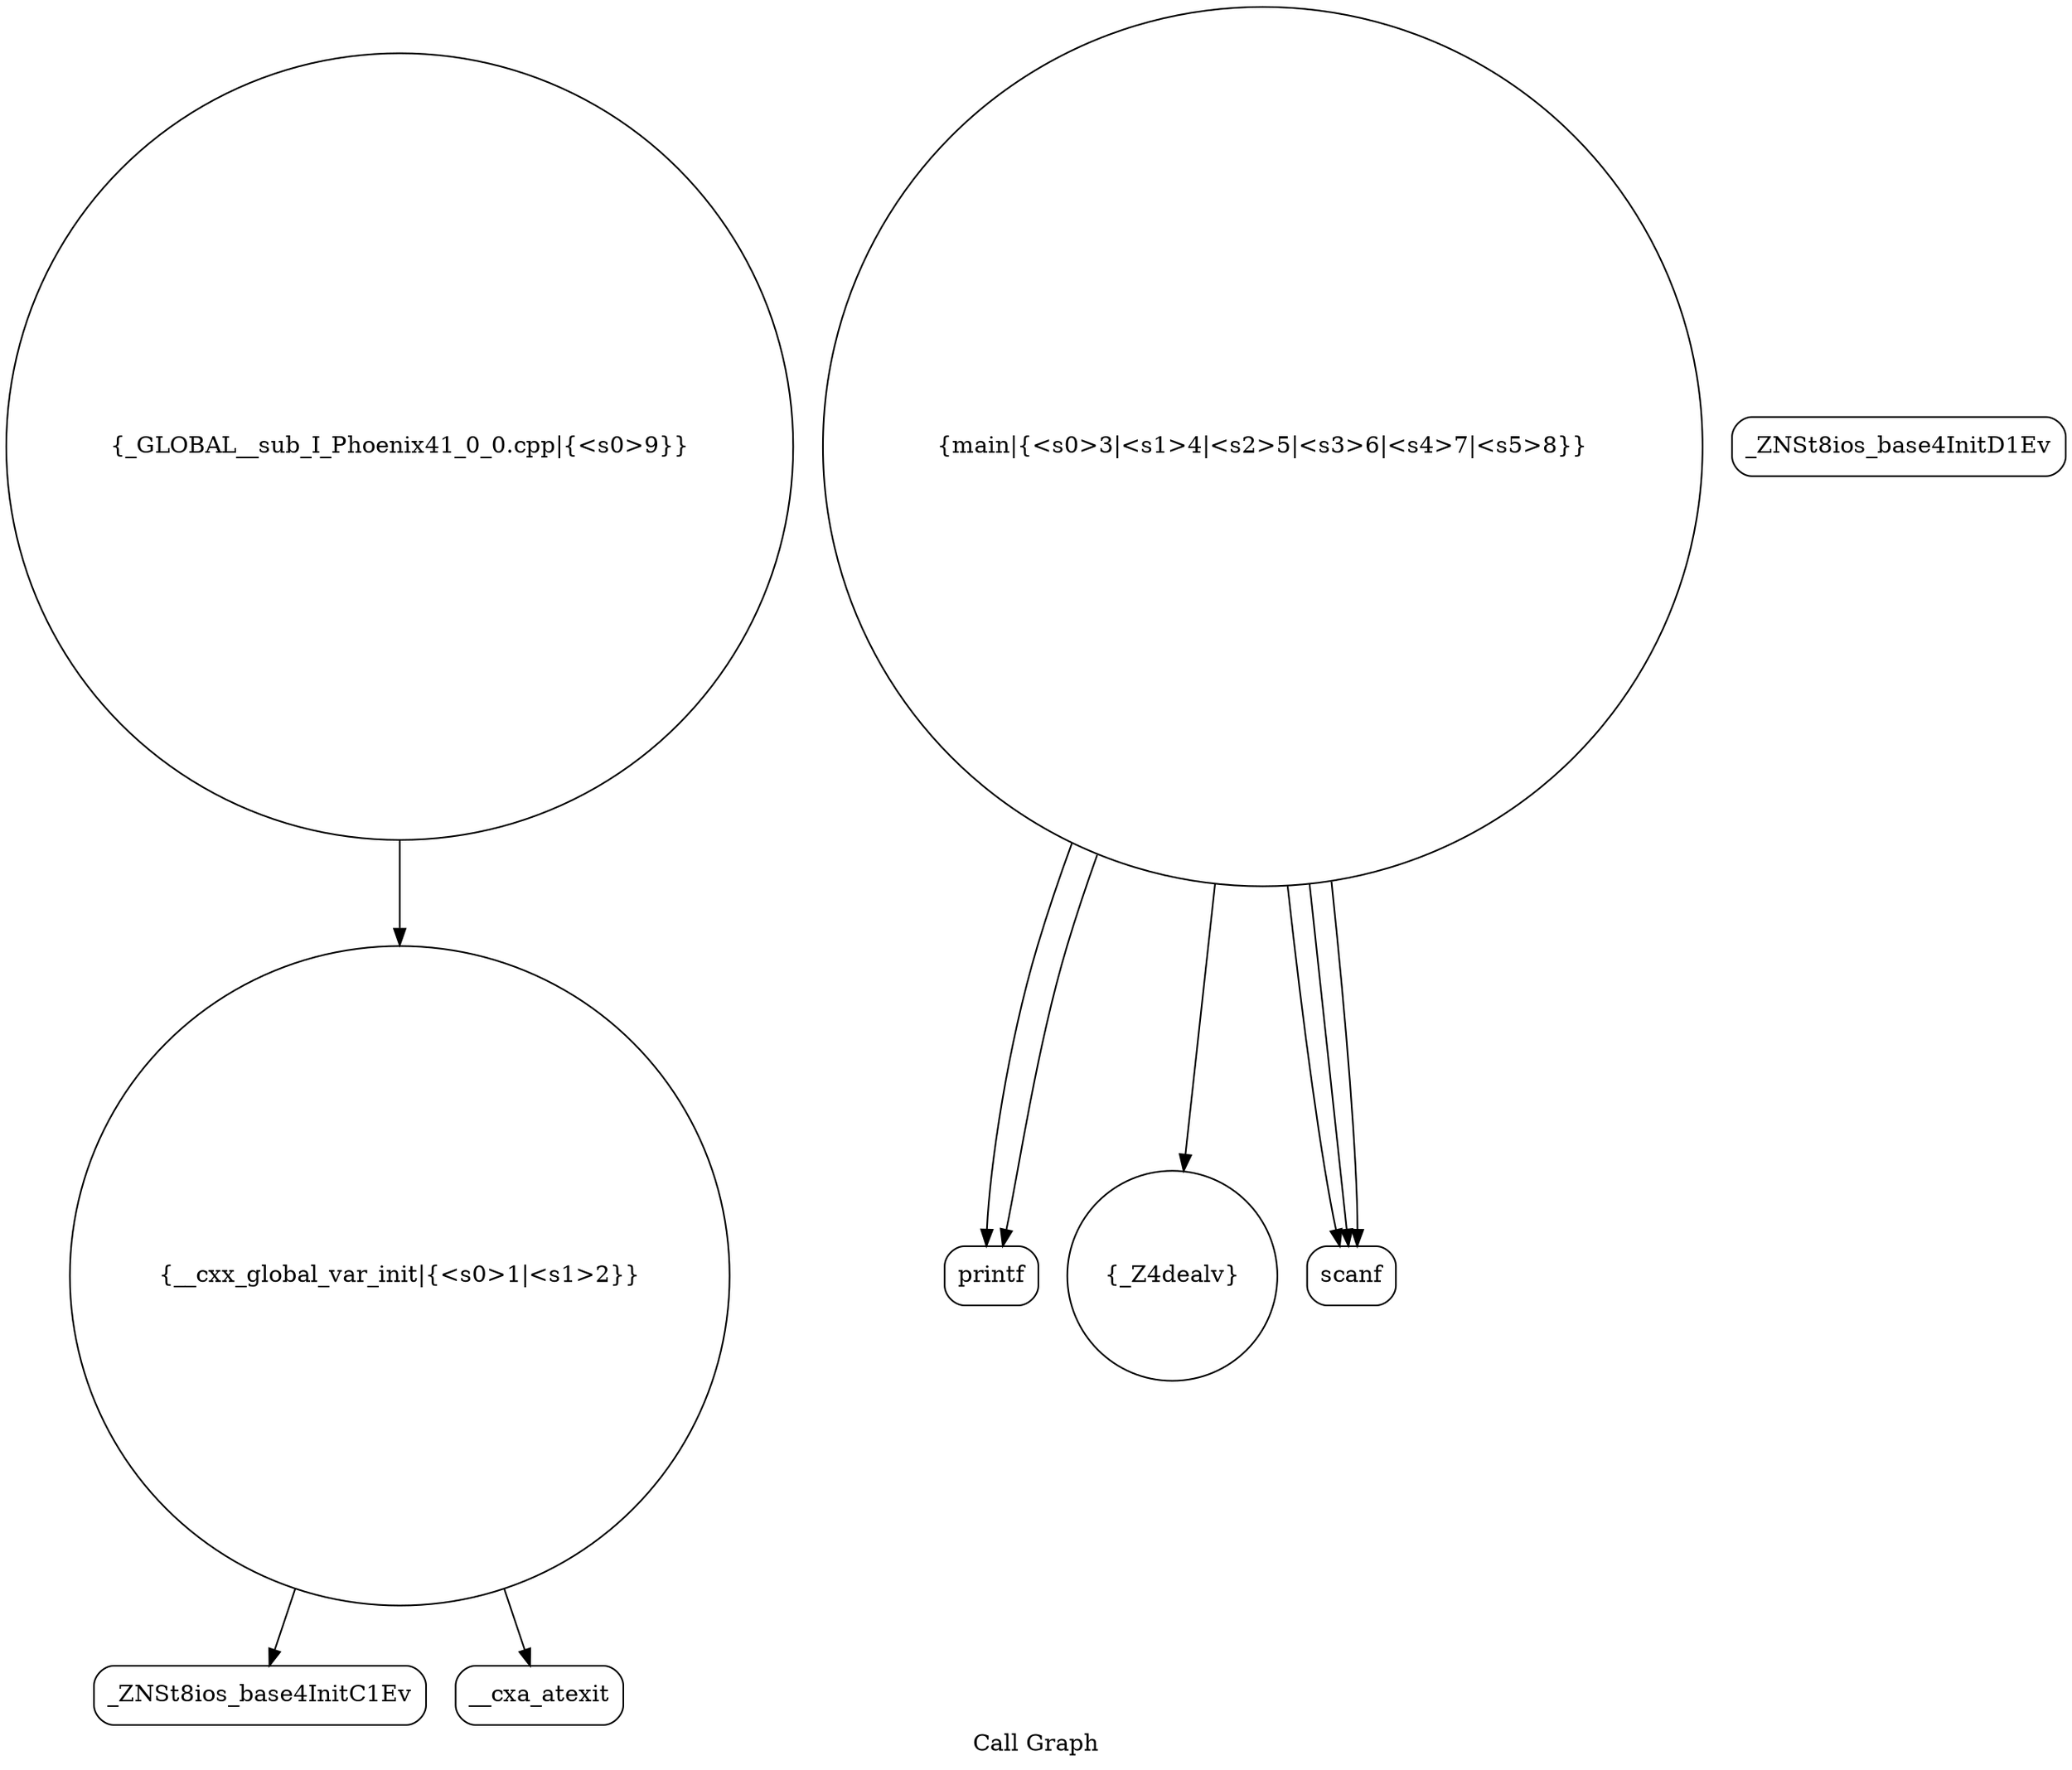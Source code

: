 digraph "Call Graph" {
	label="Call Graph";

	Node0x5562d46abac0 [shape=record,shape=circle,label="{__cxx_global_var_init|{<s0>1|<s1>2}}"];
	Node0x5562d46abac0:s0 -> Node0x5562d46abf50[color=black];
	Node0x5562d46abac0:s1 -> Node0x5562d46ac050[color=black];
	Node0x5562d46ac250 [shape=record,shape=Mrecord,label="{printf}"];
	Node0x5562d46abfd0 [shape=record,shape=Mrecord,label="{_ZNSt8ios_base4InitD1Ev}"];
	Node0x5562d46ac0d0 [shape=record,shape=circle,label="{_Z4dealv}"];
	Node0x5562d46ac1d0 [shape=record,shape=Mrecord,label="{scanf}"];
	Node0x5562d46abf50 [shape=record,shape=Mrecord,label="{_ZNSt8ios_base4InitC1Ev}"];
	Node0x5562d46ac2d0 [shape=record,shape=circle,label="{_GLOBAL__sub_I_Phoenix41_0_0.cpp|{<s0>9}}"];
	Node0x5562d46ac2d0:s0 -> Node0x5562d46abac0[color=black];
	Node0x5562d46ac050 [shape=record,shape=Mrecord,label="{__cxa_atexit}"];
	Node0x5562d46ac150 [shape=record,shape=circle,label="{main|{<s0>3|<s1>4|<s2>5|<s3>6|<s4>7|<s5>8}}"];
	Node0x5562d46ac150:s0 -> Node0x5562d46ac1d0[color=black];
	Node0x5562d46ac150:s1 -> Node0x5562d46ac250[color=black];
	Node0x5562d46ac150:s2 -> Node0x5562d46ac1d0[color=black];
	Node0x5562d46ac150:s3 -> Node0x5562d46ac1d0[color=black];
	Node0x5562d46ac150:s4 -> Node0x5562d46ac0d0[color=black];
	Node0x5562d46ac150:s5 -> Node0x5562d46ac250[color=black];
}
